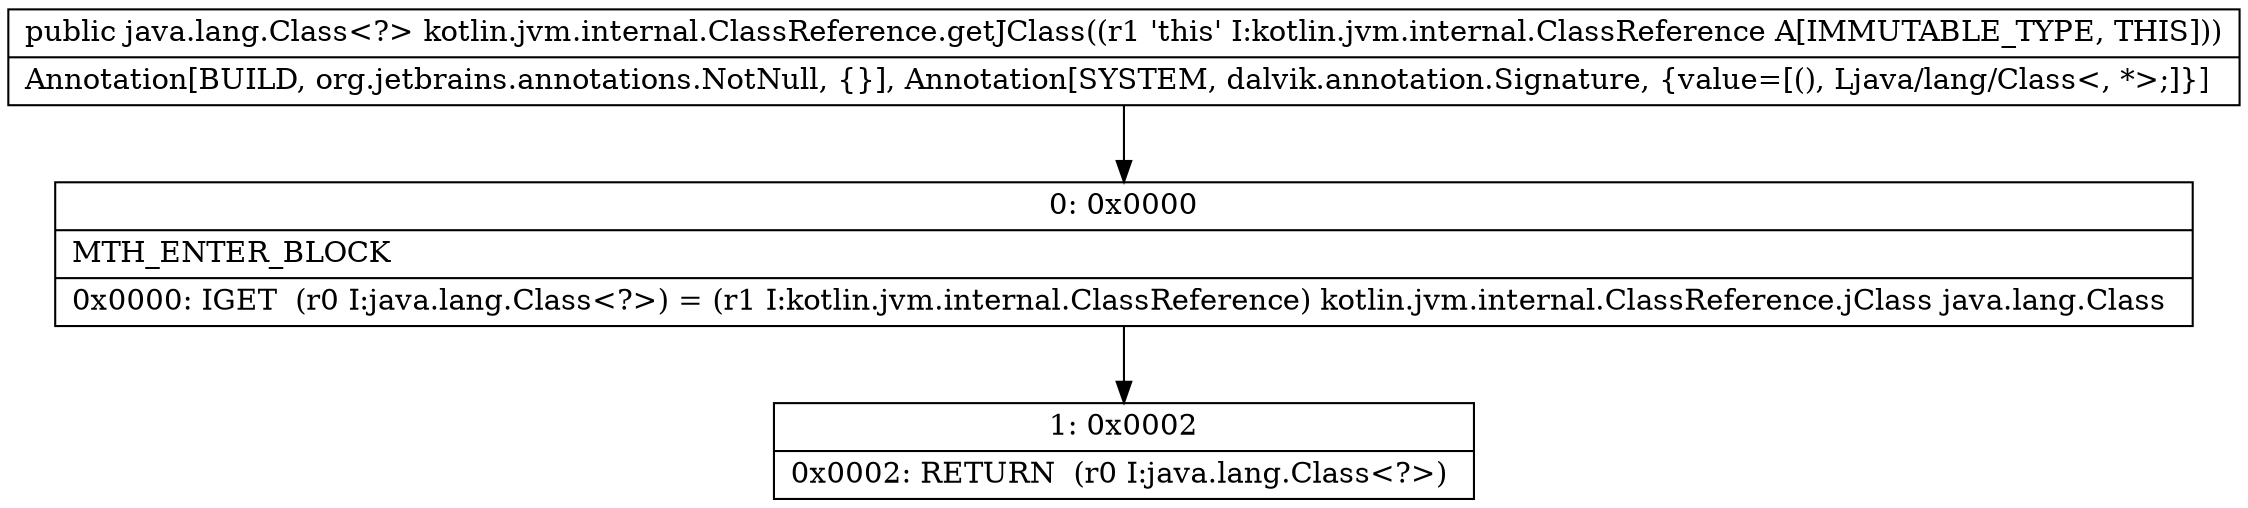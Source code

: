 digraph "CFG forkotlin.jvm.internal.ClassReference.getJClass()Ljava\/lang\/Class;" {
Node_0 [shape=record,label="{0\:\ 0x0000|MTH_ENTER_BLOCK\l|0x0000: IGET  (r0 I:java.lang.Class\<?\>) = (r1 I:kotlin.jvm.internal.ClassReference) kotlin.jvm.internal.ClassReference.jClass java.lang.Class \l}"];
Node_1 [shape=record,label="{1\:\ 0x0002|0x0002: RETURN  (r0 I:java.lang.Class\<?\>) \l}"];
MethodNode[shape=record,label="{public java.lang.Class\<?\> kotlin.jvm.internal.ClassReference.getJClass((r1 'this' I:kotlin.jvm.internal.ClassReference A[IMMUTABLE_TYPE, THIS]))  | Annotation[BUILD, org.jetbrains.annotations.NotNull, \{\}], Annotation[SYSTEM, dalvik.annotation.Signature, \{value=[(), Ljava\/lang\/Class\<, *\>;]\}]\l}"];
MethodNode -> Node_0;
Node_0 -> Node_1;
}

